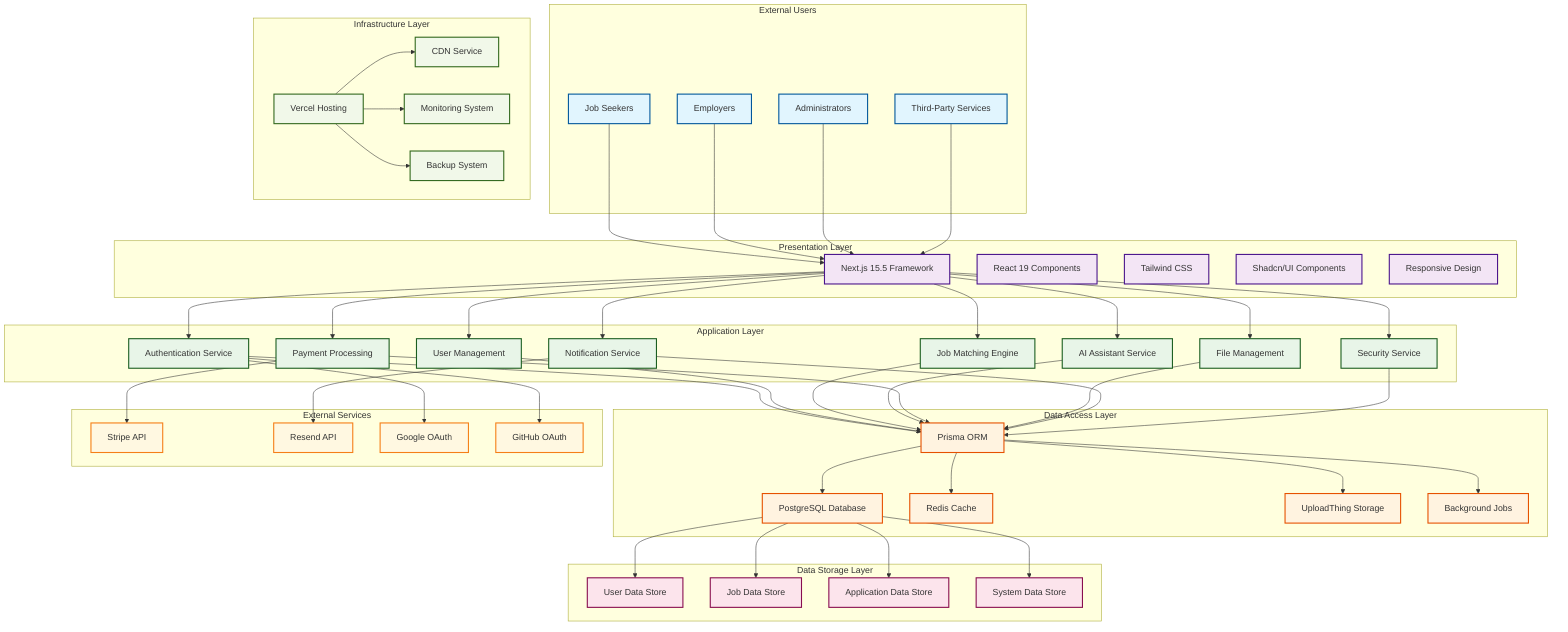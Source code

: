 graph TB
    %% External Users
    subgraph "External Users"
        JS[Job Seekers]
        EMP[Employers]
        ADM[Administrators]
        EXT[Third-Party Services]
    end

    %% Presentation Layer
    subgraph "Presentation Layer"
        NEXT[Next.js 15.5 Framework]
        REACT[React 19 Components]
        TAIL[Tailwind CSS]
        UI[Shadcn/UI Components]
        RESP[Responsive Design]
    end

    %% Application Layer
    subgraph "Application Layer"
        AUTH[Authentication Service]
        USER[User Management]
        JOB[Job Matching Engine]
        AI[AI Assistant Service]
        PAY[Payment Processing]
        FILE[File Management]
        NOTIF[Notification Service]
        SEC[Security Service]
    end

    %% Data Access Layer
    subgraph "Data Access Layer"
        PRISMA[Prisma ORM]
        PG[PostgreSQL Database]
        REDIS[Redis Cache]
        UPLOAD[UploadThing Storage]
        INNGEST[Background Jobs]
    end

    %% Data Storage Layer
    subgraph "Data Storage Layer"
        USERDATA[User Data Store]
        JOBDATA[Job Data Store]
        APPDATA[Application Data Store]
        SYSDATA[System Data Store]
    end

    %% Infrastructure Layer
    subgraph "Infrastructure Layer"
        VERCEL[Vercel Hosting]
        CDN[CDN Service]
        MONITOR[Monitoring System]
        BACKUP[Backup System]
    end

    %% External Services
    subgraph "External Services"
        STRIPE[Stripe API]
        RESEND[Resend API]
        GOOGLE[Google OAuth]
        GITHUB[GitHub OAuth]
    end

    %% Connections
    JS --> NEXT
    EMP --> NEXT
    ADM --> NEXT
    EXT --> NEXT

    NEXT --> AUTH
    NEXT --> USER
    NEXT --> JOB
    NEXT --> AI
    NEXT --> PAY
    NEXT --> FILE
    NEXT --> NOTIF
    NEXT --> SEC

    AUTH --> PRISMA
    USER --> PRISMA
    JOB --> PRISMA
    AI --> PRISMA
    PAY --> PRISMA
    FILE --> PRISMA
    NOTIF --> PRISMA
    SEC --> PRISMA

    PRISMA --> PG
    PRISMA --> REDIS
    PRISMA --> UPLOAD
    PRISMA --> INNGEST

    PG --> USERDATA
    PG --> JOBDATA
    PG --> APPDATA
    PG --> SYSDATA

    PAY --> STRIPE
    NOTIF --> RESEND
    AUTH --> GOOGLE
    AUTH --> GITHUB

    VERCEL --> CDN
    VERCEL --> MONITOR
    VERCEL --> BACKUP

    %% Styling
    classDef userClass fill:#e1f5fe,stroke:#01579b,stroke-width:2px
    classDef presentationClass fill:#f3e5f5,stroke:#4a148c,stroke-width:2px
    classDef applicationClass fill:#e8f5e8,stroke:#1b5e20,stroke-width:2px
    classDef dataClass fill:#fff3e0,stroke:#e65100,stroke-width:2px
    classDef storageClass fill:#fce4ec,stroke:#880e4f,stroke-width:2px
    classDef infraClass fill:#f1f8e9,stroke:#33691e,stroke-width:2px
    classDef externalClass fill:#fff8e1,stroke:#f57f17,stroke-width:2px

    class JS,EMP,ADM,EXT userClass
    class NEXT,REACT,TAIL,UI,RESP presentationClass
    class AUTH,USER,JOB,AI,PAY,FILE,NOTIF,SEC applicationClass
    class PRISMA,PG,REDIS,UPLOAD,INNGEST dataClass
    class USERDATA,JOBDATA,APPDATA,SYSDATA storageClass
    class VERCEL,CDN,MONITOR,BACKUP infraClass
    class STRIPE,RESEND,GOOGLE,GITHUB externalClass